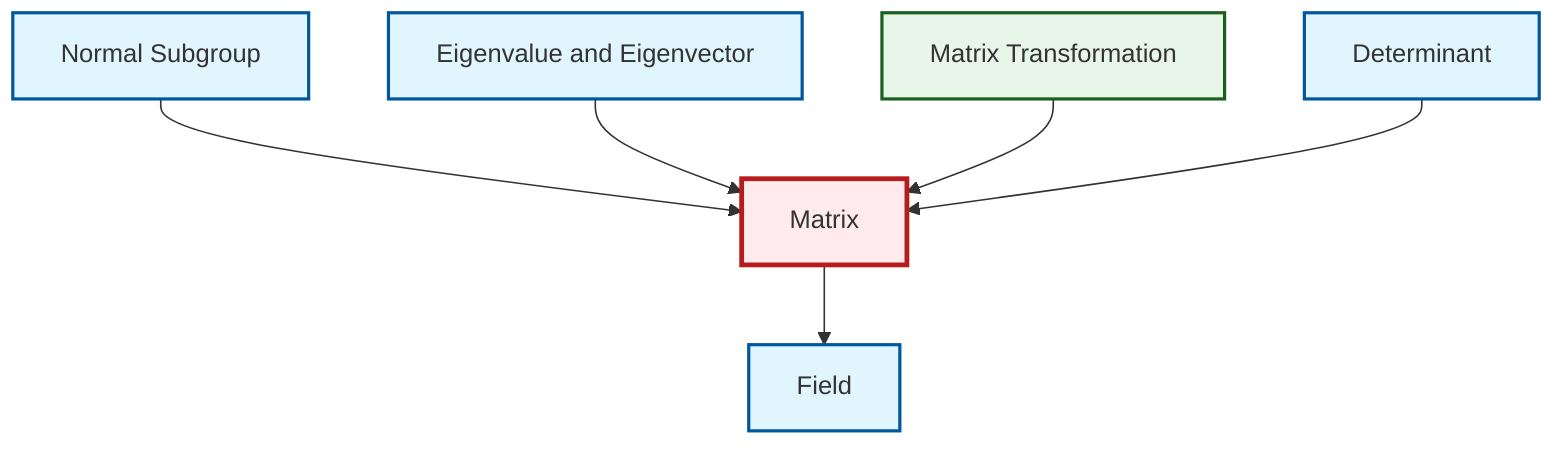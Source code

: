 graph TD
    classDef definition fill:#e1f5fe,stroke:#01579b,stroke-width:2px
    classDef theorem fill:#f3e5f5,stroke:#4a148c,stroke-width:2px
    classDef axiom fill:#fff3e0,stroke:#e65100,stroke-width:2px
    classDef example fill:#e8f5e9,stroke:#1b5e20,stroke-width:2px
    classDef current fill:#ffebee,stroke:#b71c1c,stroke-width:3px
    def-normal-subgroup["Normal Subgroup"]:::definition
    def-field["Field"]:::definition
    def-matrix["Matrix"]:::definition
    def-determinant["Determinant"]:::definition
    ex-matrix-transformation["Matrix Transformation"]:::example
    def-eigenvalue-eigenvector["Eigenvalue and Eigenvector"]:::definition
    def-matrix --> def-field
    def-normal-subgroup --> def-matrix
    def-eigenvalue-eigenvector --> def-matrix
    ex-matrix-transformation --> def-matrix
    def-determinant --> def-matrix
    class def-matrix current